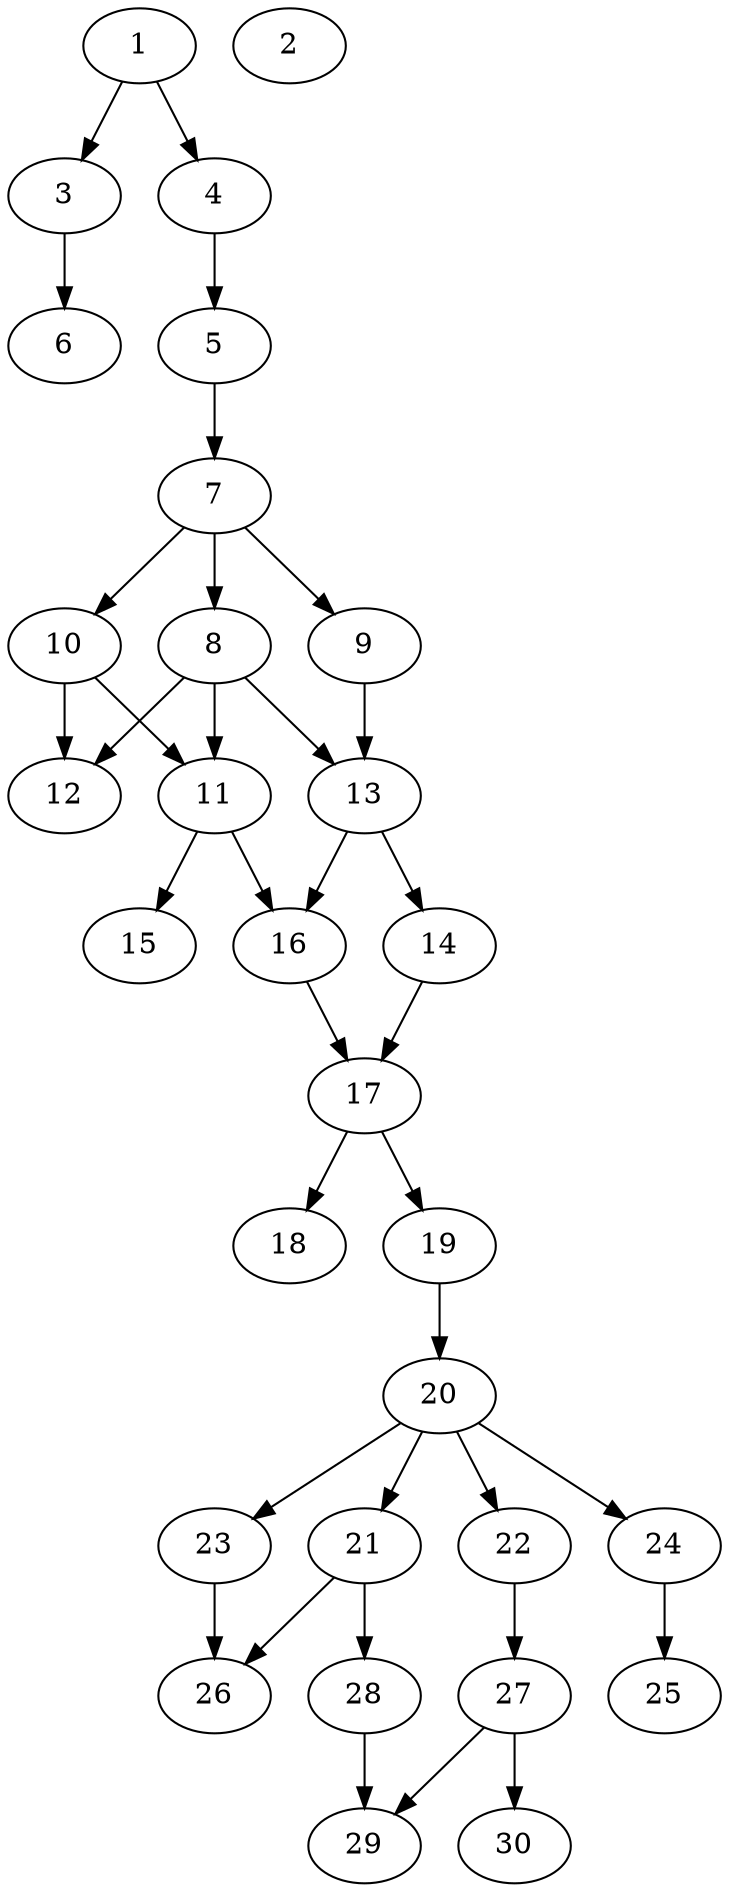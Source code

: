 // DAG automatically generated by daggen at Tue Aug  6 16:27:24 2019
// ./daggen --dot -n 30 --ccr 0.3 --fat 0.4 --regular 0.5 --density 0.5 --mindata 5242880 --maxdata 52428800 
digraph G {
  1 [size="127993173", alpha="0.16", expect_size="38397952"] 
  1 -> 3 [size ="38397952"]
  1 -> 4 [size ="38397952"]
  2 [size="123842560", alpha="0.04", expect_size="37152768"] 
  3 [size="54272000", alpha="0.04", expect_size="16281600"] 
  3 -> 6 [size ="16281600"]
  4 [size="68369067", alpha="0.19", expect_size="20510720"] 
  4 -> 5 [size ="20510720"]
  5 [size="138690560", alpha="0.06", expect_size="41607168"] 
  5 -> 7 [size ="41607168"]
  6 [size="167690240", alpha="0.01", expect_size="50307072"] 
  7 [size="75103573", alpha="0.07", expect_size="22531072"] 
  7 -> 8 [size ="22531072"]
  7 -> 9 [size ="22531072"]
  7 -> 10 [size ="22531072"]
  8 [size="77158400", alpha="0.19", expect_size="23147520"] 
  8 -> 11 [size ="23147520"]
  8 -> 12 [size ="23147520"]
  8 -> 13 [size ="23147520"]
  9 [size="158266027", alpha="0.04", expect_size="47479808"] 
  9 -> 13 [size ="47479808"]
  10 [size="26593280", alpha="0.03", expect_size="7977984"] 
  10 -> 11 [size ="7977984"]
  10 -> 12 [size ="7977984"]
  11 [size="71127040", alpha="0.06", expect_size="21338112"] 
  11 -> 15 [size ="21338112"]
  11 -> 16 [size ="21338112"]
  12 [size="39198720", alpha="0.01", expect_size="11759616"] 
  13 [size="67508907", alpha="0.15", expect_size="20252672"] 
  13 -> 14 [size ="20252672"]
  13 -> 16 [size ="20252672"]
  14 [size="95173973", alpha="0.17", expect_size="28552192"] 
  14 -> 17 [size ="28552192"]
  15 [size="85425493", alpha="0.11", expect_size="25627648"] 
  16 [size="135133867", alpha="0.03", expect_size="40540160"] 
  16 -> 17 [size ="40540160"]
  17 [size="140093440", alpha="0.19", expect_size="42028032"] 
  17 -> 18 [size ="42028032"]
  17 -> 19 [size ="42028032"]
  18 [size="35058347", alpha="0.10", expect_size="10517504"] 
  19 [size="23261867", alpha="0.03", expect_size="6978560"] 
  19 -> 20 [size ="6978560"]
  20 [size="56917333", alpha="0.13", expect_size="17075200"] 
  20 -> 21 [size ="17075200"]
  20 -> 22 [size ="17075200"]
  20 -> 23 [size ="17075200"]
  20 -> 24 [size ="17075200"]
  21 [size="81582080", alpha="0.18", expect_size="24474624"] 
  21 -> 26 [size ="24474624"]
  21 -> 28 [size ="24474624"]
  22 [size="132048213", alpha="0.16", expect_size="39614464"] 
  22 -> 27 [size ="39614464"]
  23 [size="141629440", alpha="0.19", expect_size="42488832"] 
  23 -> 26 [size ="42488832"]
  24 [size="99188053", alpha="0.08", expect_size="29756416"] 
  24 -> 25 [size ="29756416"]
  25 [size="72802987", alpha="0.13", expect_size="21840896"] 
  26 [size="161378987", alpha="0.17", expect_size="48413696"] 
  27 [size="24756907", alpha="0.08", expect_size="7427072"] 
  27 -> 29 [size ="7427072"]
  27 -> 30 [size ="7427072"]
  28 [size="17960960", alpha="0.07", expect_size="5388288"] 
  28 -> 29 [size ="5388288"]
  29 [size="94020267", alpha="0.04", expect_size="28206080"] 
  30 [size="115097600", alpha="0.02", expect_size="34529280"] 
}
